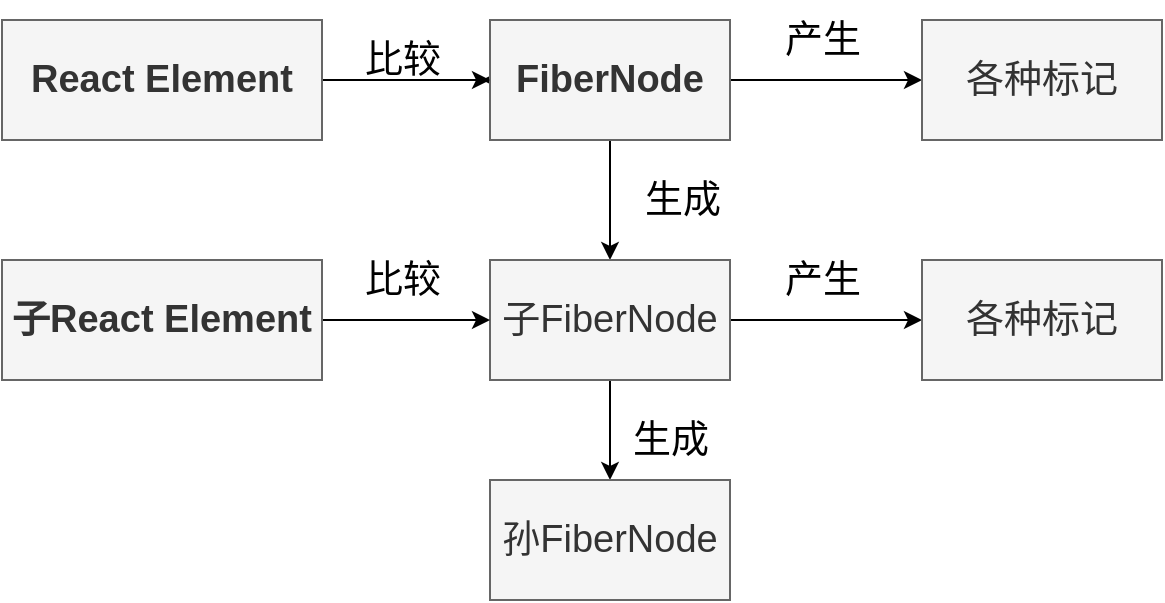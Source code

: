 <mxfile>
    <diagram id="Kt5vGRU-S3NVucFAIP6c" name="第 1 页">
        <mxGraphModel dx="441" dy="874" grid="1" gridSize="10" guides="1" tooltips="1" connect="1" arrows="1" fold="1" page="1" pageScale="1" pageWidth="827" pageHeight="1169" math="0" shadow="0">
            <root>
                <mxCell id="0"/>
                <mxCell id="1" parent="0"/>
                <mxCell id="5" style="edgeStyle=none;html=1;fontSize=19;" edge="1" parent="1" source="2">
                    <mxGeometry relative="1" as="geometry">
                        <mxPoint x="290" y="300" as="targetPoint"/>
                    </mxGeometry>
                </mxCell>
                <mxCell id="10" style="edgeStyle=none;html=1;fontSize=19;" edge="1" parent="1" source="2" target="9">
                    <mxGeometry relative="1" as="geometry"/>
                </mxCell>
                <mxCell id="13" style="edgeStyle=none;html=1;entryX=0.5;entryY=0;entryDx=0;entryDy=0;fontSize=19;" edge="1" parent="1" source="2" target="12">
                    <mxGeometry relative="1" as="geometry"/>
                </mxCell>
                <mxCell id="2" value="&lt;font style=&quot;font-size: 19px;&quot;&gt;&lt;b&gt;FiberNode&lt;/b&gt;&lt;/font&gt;" style="rounded=0;whiteSpace=wrap;html=1;fillColor=#f5f5f5;fontColor=#333333;strokeColor=#666666;" vertex="1" parent="1">
                    <mxGeometry x="294" y="270" width="120" height="60" as="geometry"/>
                </mxCell>
                <mxCell id="7" style="edgeStyle=none;html=1;entryX=0;entryY=0.5;entryDx=0;entryDy=0;fontSize=19;" edge="1" parent="1" source="3" target="2">
                    <mxGeometry relative="1" as="geometry"/>
                </mxCell>
                <mxCell id="3" value="&lt;b&gt;React Element&lt;/b&gt;" style="rounded=0;whiteSpace=wrap;html=1;fontSize=19;fillColor=#f5f5f5;fontColor=#333333;strokeColor=#666666;" vertex="1" parent="1">
                    <mxGeometry x="50" y="270" width="160" height="60" as="geometry"/>
                </mxCell>
                <mxCell id="8" value="比较" style="text;html=1;align=center;verticalAlign=middle;resizable=0;points=[];autosize=1;strokeColor=none;fillColor=none;fontSize=19;" vertex="1" parent="1">
                    <mxGeometry x="220" y="270" width="60" height="40" as="geometry"/>
                </mxCell>
                <mxCell id="9" value="各种标记" style="rounded=0;whiteSpace=wrap;html=1;fontSize=19;fillColor=#f5f5f5;fontColor=#333333;strokeColor=#666666;" vertex="1" parent="1">
                    <mxGeometry x="510" y="270" width="120" height="60" as="geometry"/>
                </mxCell>
                <mxCell id="11" value="产生" style="text;html=1;align=center;verticalAlign=middle;resizable=0;points=[];autosize=1;strokeColor=none;fillColor=none;fontSize=19;" vertex="1" parent="1">
                    <mxGeometry x="430" y="260" width="60" height="40" as="geometry"/>
                </mxCell>
                <mxCell id="20" style="edgeStyle=none;html=1;exitX=1;exitY=0.5;exitDx=0;exitDy=0;entryX=0;entryY=0.5;entryDx=0;entryDy=0;fontSize=19;" edge="1" parent="1" source="12" target="18">
                    <mxGeometry relative="1" as="geometry"/>
                </mxCell>
                <mxCell id="22" style="edgeStyle=none;html=1;exitX=0.5;exitY=1;exitDx=0;exitDy=0;entryX=0.5;entryY=0;entryDx=0;entryDy=0;fontSize=19;" edge="1" parent="1" source="12" target="21">
                    <mxGeometry relative="1" as="geometry"/>
                </mxCell>
                <mxCell id="12" value="子FiberNode" style="rounded=0;whiteSpace=wrap;html=1;fontSize=19;fillColor=#f5f5f5;fontColor=#333333;strokeColor=#666666;" vertex="1" parent="1">
                    <mxGeometry x="294" y="390" width="120" height="60" as="geometry"/>
                </mxCell>
                <mxCell id="14" value="生成" style="text;html=1;align=center;verticalAlign=middle;resizable=0;points=[];autosize=1;strokeColor=none;fillColor=none;fontSize=19;" vertex="1" parent="1">
                    <mxGeometry x="360" y="340" width="60" height="40" as="geometry"/>
                </mxCell>
                <mxCell id="16" style="edgeStyle=none;html=1;exitX=1;exitY=0.5;exitDx=0;exitDy=0;entryX=0;entryY=0.5;entryDx=0;entryDy=0;fontSize=19;" edge="1" parent="1" source="15" target="12">
                    <mxGeometry relative="1" as="geometry"/>
                </mxCell>
                <mxCell id="15" value="&lt;b&gt;子React Element&lt;/b&gt;" style="rounded=0;whiteSpace=wrap;html=1;fontSize=19;fillColor=#f5f5f5;fontColor=#333333;strokeColor=#666666;" vertex="1" parent="1">
                    <mxGeometry x="50" y="390" width="160" height="60" as="geometry"/>
                </mxCell>
                <mxCell id="17" value="比较" style="text;html=1;align=center;verticalAlign=middle;resizable=0;points=[];autosize=1;strokeColor=none;fillColor=none;fontSize=19;" vertex="1" parent="1">
                    <mxGeometry x="220" y="380" width="60" height="40" as="geometry"/>
                </mxCell>
                <mxCell id="18" value="各种标记" style="rounded=0;whiteSpace=wrap;html=1;fontSize=19;fillColor=#f5f5f5;fontColor=#333333;strokeColor=#666666;" vertex="1" parent="1">
                    <mxGeometry x="510" y="390" width="120" height="60" as="geometry"/>
                </mxCell>
                <mxCell id="19" value="产生" style="text;html=1;align=center;verticalAlign=middle;resizable=0;points=[];autosize=1;strokeColor=none;fillColor=none;fontSize=19;" vertex="1" parent="1">
                    <mxGeometry x="430" y="380" width="60" height="40" as="geometry"/>
                </mxCell>
                <mxCell id="21" value="孙FiberNode" style="rounded=0;whiteSpace=wrap;html=1;fontSize=19;fillColor=#f5f5f5;fontColor=#333333;strokeColor=#666666;" vertex="1" parent="1">
                    <mxGeometry x="294" y="500" width="120" height="60" as="geometry"/>
                </mxCell>
                <mxCell id="23" value="生成" style="text;html=1;align=center;verticalAlign=middle;resizable=0;points=[];autosize=1;strokeColor=none;fillColor=none;fontSize=19;" vertex="1" parent="1">
                    <mxGeometry x="354" y="460" width="60" height="40" as="geometry"/>
                </mxCell>
            </root>
        </mxGraphModel>
    </diagram>
</mxfile>